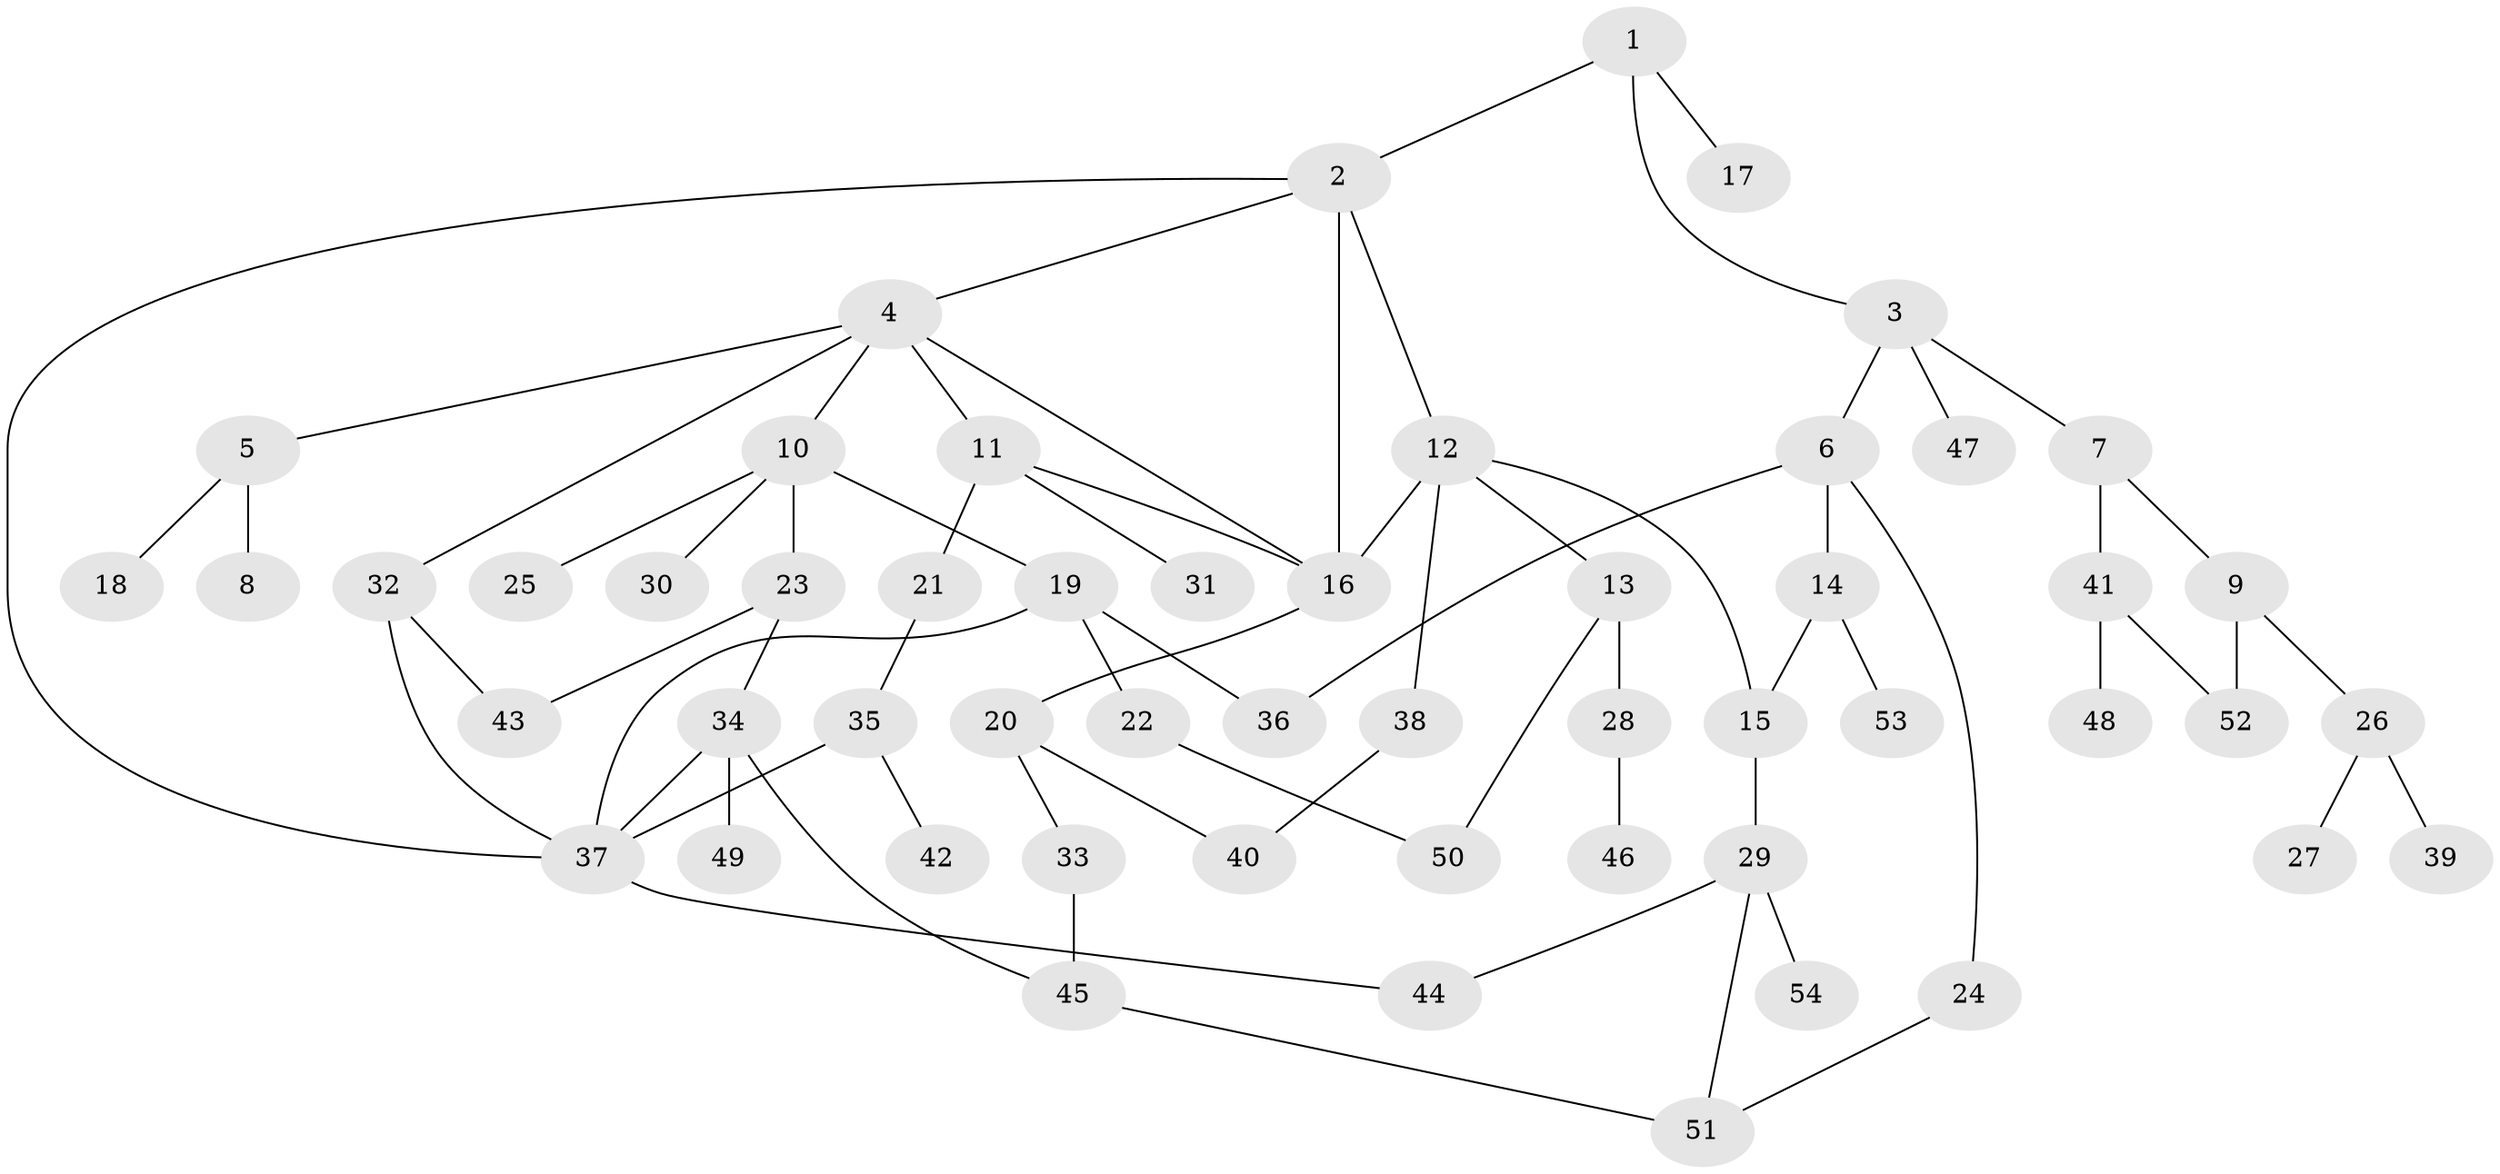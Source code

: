 // coarse degree distribution, {2: 0.29411764705882354, 5: 0.11764705882352941, 7: 0.058823529411764705, 4: 0.14705882352941177, 1: 0.2647058823529412, 3: 0.08823529411764706, 6: 0.029411764705882353}
// Generated by graph-tools (version 1.1) at 2025/23/03/03/25 07:23:33]
// undirected, 54 vertices, 70 edges
graph export_dot {
graph [start="1"]
  node [color=gray90,style=filled];
  1;
  2;
  3;
  4;
  5;
  6;
  7;
  8;
  9;
  10;
  11;
  12;
  13;
  14;
  15;
  16;
  17;
  18;
  19;
  20;
  21;
  22;
  23;
  24;
  25;
  26;
  27;
  28;
  29;
  30;
  31;
  32;
  33;
  34;
  35;
  36;
  37;
  38;
  39;
  40;
  41;
  42;
  43;
  44;
  45;
  46;
  47;
  48;
  49;
  50;
  51;
  52;
  53;
  54;
  1 -- 2;
  1 -- 3;
  1 -- 17;
  2 -- 4;
  2 -- 12;
  2 -- 16;
  2 -- 37;
  3 -- 6;
  3 -- 7;
  3 -- 47;
  4 -- 5;
  4 -- 10;
  4 -- 11;
  4 -- 16;
  4 -- 32;
  5 -- 8;
  5 -- 18;
  6 -- 14;
  6 -- 24;
  6 -- 36;
  7 -- 9;
  7 -- 41;
  9 -- 26;
  9 -- 52;
  10 -- 19;
  10 -- 23;
  10 -- 25;
  10 -- 30;
  11 -- 21;
  11 -- 31;
  11 -- 16;
  12 -- 13;
  12 -- 15;
  12 -- 38;
  12 -- 16;
  13 -- 28;
  13 -- 50;
  14 -- 53;
  14 -- 15;
  15 -- 29;
  16 -- 20;
  19 -- 22;
  19 -- 37;
  19 -- 36;
  20 -- 33;
  20 -- 40;
  21 -- 35;
  22 -- 50;
  23 -- 34;
  23 -- 43;
  24 -- 51;
  26 -- 27;
  26 -- 39;
  28 -- 46;
  29 -- 51;
  29 -- 54;
  29 -- 44;
  32 -- 43;
  32 -- 37;
  33 -- 45;
  34 -- 49;
  34 -- 45;
  34 -- 37;
  35 -- 42;
  35 -- 37;
  37 -- 44;
  38 -- 40;
  41 -- 48;
  41 -- 52;
  45 -- 51;
}
